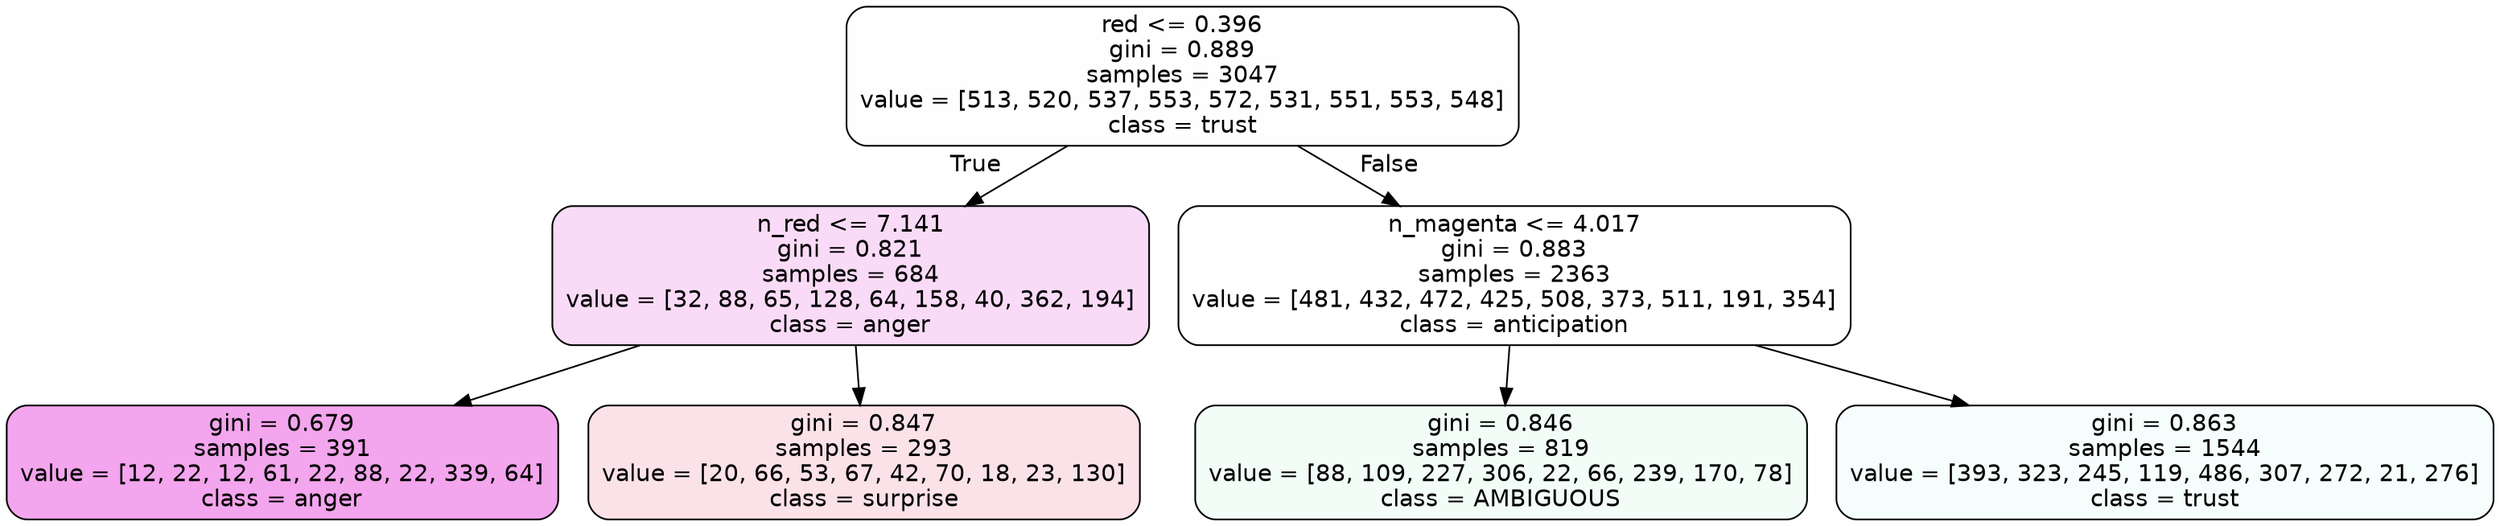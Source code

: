 digraph Tree {
node [shape=box, style="filled, rounded", color="black", fontname=helvetica] ;
edge [fontname=helvetica] ;
0 [label="red <= 0.396\ngini = 0.889\nsamples = 3047\nvalue = [513, 520, 537, 553, 572, 531, 551, 553, 548]\nclass = trust", fillcolor="#39d7e501"] ;
1 [label="n_red <= 7.141\ngini = 0.821\nsamples = 684\nvalue = [32, 88, 65, 128, 64, 158, 40, 362, 194]\nclass = anger", fillcolor="#e539d72e"] ;
0 -> 1 [labeldistance=2.5, labelangle=45, headlabel="True"] ;
2 [label="gini = 0.679\nsamples = 391\nvalue = [12, 22, 12, 61, 22, 88, 22, 339, 64]\nclass = anger", fillcolor="#e539d774"] ;
1 -> 2 ;
3 [label="gini = 0.847\nsamples = 293\nvalue = [20, 66, 53, 67, 42, 70, 18, 23, 130]\nclass = surprise", fillcolor="#e5396425"] ;
1 -> 3 ;
4 [label="n_magenta <= 4.017\ngini = 0.883\nsamples = 2363\nvalue = [481, 432, 472, 425, 508, 373, 511, 191, 354]\nclass = anticipation", fillcolor="#8139e500"] ;
0 -> 4 [labeldistance=2.5, labelangle=-45, headlabel="False"] ;
5 [label="gini = 0.846\nsamples = 819\nvalue = [88, 109, 227, 306, 22, 66, 239, 170, 78]\nclass = AMBIGUOUS", fillcolor="#39e58110"] ;
4 -> 5 ;
6 [label="gini = 0.863\nsamples = 1544\nvalue = [393, 323, 245, 119, 486, 307, 272, 21, 276]\nclass = trust", fillcolor="#39d7e50c"] ;
4 -> 6 ;
}